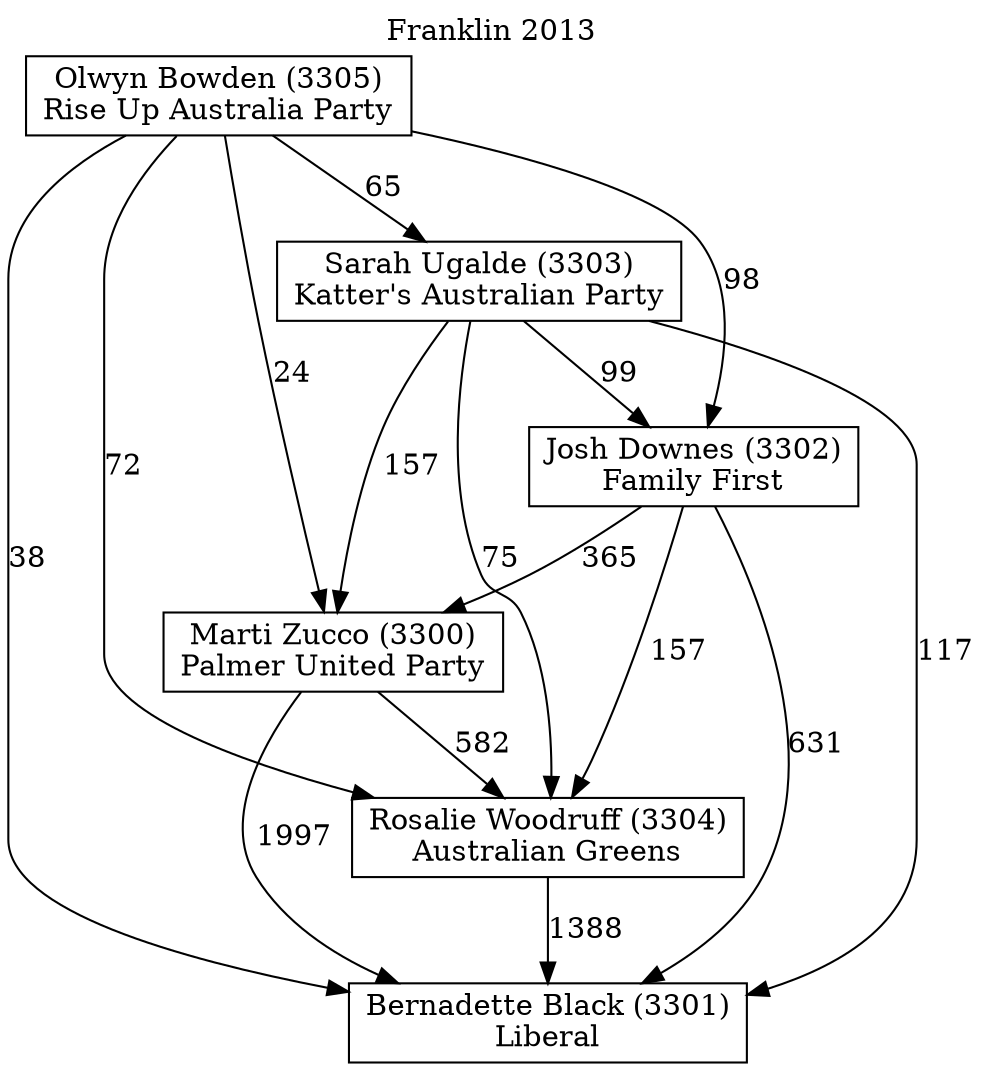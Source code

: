 // House preference flow
digraph "Bernadette Black (3301)_Franklin_2013" {
	graph [label="Franklin 2013" labelloc=t mclimit=2]
	node [shape=box]
	"Bernadette Black (3301)" [label="Bernadette Black (3301)
Liberal"]
	"Rosalie Woodruff (3304)" [label="Rosalie Woodruff (3304)
Australian Greens"]
	"Marti Zucco (3300)" [label="Marti Zucco (3300)
Palmer United Party"]
	"Josh Downes (3302)" [label="Josh Downes (3302)
Family First"]
	"Sarah Ugalde (3303)" [label="Sarah Ugalde (3303)
Katter's Australian Party"]
	"Olwyn Bowden (3305)" [label="Olwyn Bowden (3305)
Rise Up Australia Party"]
	"Rosalie Woodruff (3304)" -> "Bernadette Black (3301)" [label=1388]
	"Marti Zucco (3300)" -> "Rosalie Woodruff (3304)" [label=582]
	"Josh Downes (3302)" -> "Marti Zucco (3300)" [label=365]
	"Sarah Ugalde (3303)" -> "Josh Downes (3302)" [label=99]
	"Olwyn Bowden (3305)" -> "Sarah Ugalde (3303)" [label=65]
	"Marti Zucco (3300)" -> "Bernadette Black (3301)" [label=1997]
	"Josh Downes (3302)" -> "Bernadette Black (3301)" [label=631]
	"Sarah Ugalde (3303)" -> "Bernadette Black (3301)" [label=117]
	"Olwyn Bowden (3305)" -> "Bernadette Black (3301)" [label=38]
	"Olwyn Bowden (3305)" -> "Josh Downes (3302)" [label=98]
	"Sarah Ugalde (3303)" -> "Marti Zucco (3300)" [label=157]
	"Olwyn Bowden (3305)" -> "Marti Zucco (3300)" [label=24]
	"Josh Downes (3302)" -> "Rosalie Woodruff (3304)" [label=157]
	"Sarah Ugalde (3303)" -> "Rosalie Woodruff (3304)" [label=75]
	"Olwyn Bowden (3305)" -> "Rosalie Woodruff (3304)" [label=72]
}
